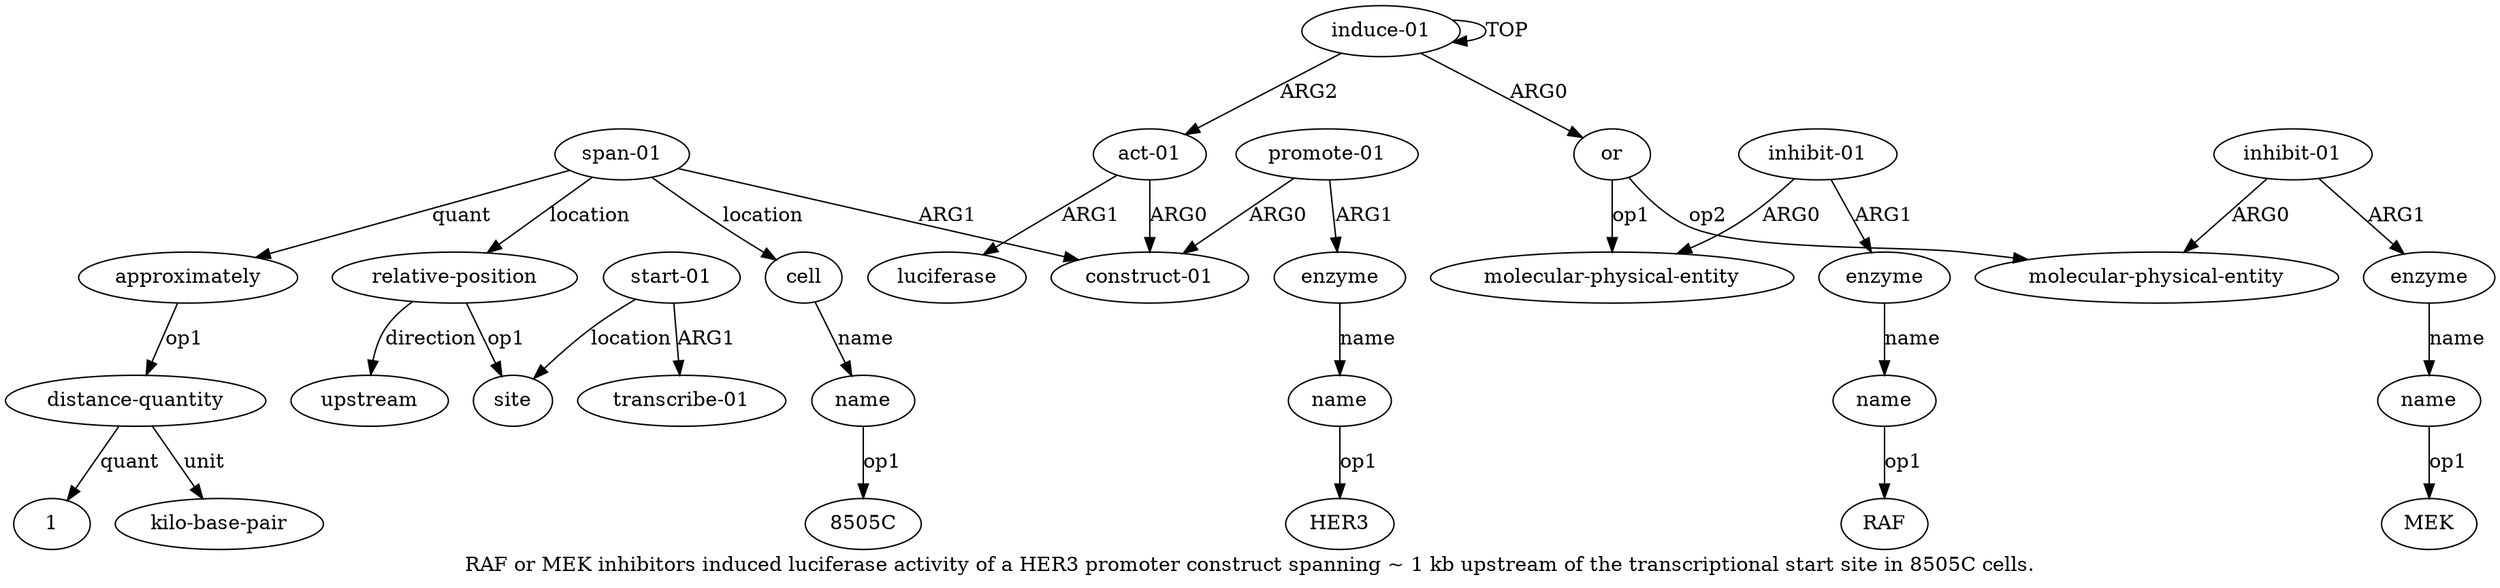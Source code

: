 digraph  {
	graph [label="RAF or MEK inhibitors induced luciferase activity of a HER3 promoter construct spanning ~ 1 kb upstream of the transcriptional start \
site in 8505C cells."];
	node [label="\N"];
	a20	 [color=black,
		gold_ind=20,
		gold_label=upstream,
		label=upstream,
		test_ind=20,
		test_label=upstream];
	a21	 [color=black,
		gold_ind=21,
		gold_label=approximately,
		label=approximately,
		test_ind=21,
		test_label=approximately];
	a22	 [color=black,
		gold_ind=22,
		gold_label="distance-quantity",
		label="distance-quantity",
		test_ind=22,
		test_label="distance-quantity"];
	a21 -> a22 [key=0,
	color=black,
	gold_label=op1,
	label=op1,
	test_label=op1];
a23 [color=black,
	gold_ind=23,
	gold_label="kilo-base-pair",
	label="kilo-base-pair",
	test_ind=23,
	test_label="kilo-base-pair"];
a22 -> a23 [key=0,
color=black,
gold_label=unit,
label=unit,
test_label=unit];
"a22 1" [color=black,
gold_ind=-1,
gold_label=1,
label=1,
test_ind=-1,
test_label=1];
a22 -> "a22 1" [key=0,
color=black,
gold_label=quant,
label=quant,
test_label=quant];
a24 [color=black,
gold_ind=24,
gold_label=cell,
label=cell,
test_ind=24,
test_label=cell];
a25 [color=black,
gold_ind=25,
gold_label=name,
label=name,
test_ind=25,
test_label=name];
a24 -> a25 [key=0,
color=black,
gold_label=name,
label=name,
test_label=name];
"a25 8505C" [color=black,
gold_ind=-1,
gold_label="8505C",
label="8505C",
test_ind=-1,
test_label="8505C"];
a25 -> "a25 8505C" [key=0,
color=black,
gold_label=op1,
label=op1,
test_label=op1];
a26 [color=black,
gold_ind=26,
gold_label=luciferase,
label=luciferase,
test_ind=26,
test_label=luciferase];
"a14 HER3" [color=black,
gold_ind=-1,
gold_label=HER3,
label=HER3,
test_ind=-1,
test_label=HER3];
"a5 RAF" [color=black,
gold_ind=-1,
gold_label=RAF,
label=RAF,
test_ind=-1,
test_label=RAF];
"a9 MEK" [color=black,
gold_ind=-1,
gold_label=MEK,
label=MEK,
test_ind=-1,
test_label=MEK];
a15 [color=black,
gold_ind=15,
gold_label="span-01",
label="span-01",
test_ind=15,
test_label="span-01"];
a15 -> a21 [key=0,
color=black,
gold_label=quant,
label=quant,
test_label=quant];
a15 -> a24 [key=0,
color=black,
gold_label=location,
label=location,
test_label=location];
a16 [color=black,
gold_ind=16,
gold_label="relative-position",
label="relative-position",
test_ind=16,
test_label="relative-position"];
a15 -> a16 [key=0,
color=black,
gold_label=location,
label=location,
test_label=location];
a11 [color=black,
gold_ind=11,
gold_label="construct-01",
label="construct-01",
test_ind=11,
test_label="construct-01"];
a15 -> a11 [key=0,
color=black,
gold_label=ARG1,
label=ARG1,
test_label=ARG1];
a14 [color=black,
gold_ind=14,
gold_label=name,
label=name,
test_ind=14,
test_label=name];
a14 -> "a14 HER3" [key=0,
color=black,
gold_label=op1,
label=op1,
test_label=op1];
a17 [color=black,
gold_ind=17,
gold_label=site,
label=site,
test_ind=17,
test_label=site];
a16 -> a20 [key=0,
color=black,
gold_label=direction,
label=direction,
test_label=direction];
a16 -> a17 [key=0,
color=black,
gold_label=op1,
label=op1,
test_label=op1];
a10 [color=black,
gold_ind=10,
gold_label="act-01",
label="act-01",
test_ind=10,
test_label="act-01"];
a10 -> a26 [key=0,
color=black,
gold_label=ARG1,
label=ARG1,
test_label=ARG1];
a10 -> a11 [key=0,
color=black,
gold_label=ARG0,
label=ARG0,
test_label=ARG0];
a13 [color=black,
gold_ind=13,
gold_label=enzyme,
label=enzyme,
test_ind=13,
test_label=enzyme];
a13 -> a14 [key=0,
color=black,
gold_label=name,
label=name,
test_label=name];
a12 [color=black,
gold_ind=12,
gold_label="promote-01",
label="promote-01",
test_ind=12,
test_label="promote-01"];
a12 -> a11 [key=0,
color=black,
gold_label=ARG0,
label=ARG0,
test_label=ARG0];
a12 -> a13 [key=0,
color=black,
gold_label=ARG1,
label=ARG1,
test_label=ARG1];
a19 [color=black,
gold_ind=19,
gold_label="transcribe-01",
label="transcribe-01",
test_ind=19,
test_label="transcribe-01"];
a18 [color=black,
gold_ind=18,
gold_label="start-01",
label="start-01",
test_ind=18,
test_label="start-01"];
a18 -> a17 [key=0,
color=black,
gold_label=location,
label=location,
test_label=location];
a18 -> a19 [key=0,
color=black,
gold_label=ARG1,
label=ARG1,
test_label=ARG1];
a1 [color=black,
gold_ind=1,
gold_label=or,
label=or,
test_ind=1,
test_label=or];
a2 [color=black,
gold_ind=2,
gold_label="molecular-physical-entity",
label="molecular-physical-entity",
test_ind=2,
test_label="molecular-physical-entity"];
a1 -> a2 [key=0,
color=black,
gold_label=op1,
label=op1,
test_label=op1];
a6 [color=black,
gold_ind=6,
gold_label="molecular-physical-entity",
label="molecular-physical-entity",
test_ind=6,
test_label="molecular-physical-entity"];
a1 -> a6 [key=0,
color=black,
gold_label=op2,
label=op2,
test_label=op2];
a0 [color=black,
gold_ind=0,
gold_label="induce-01",
label="induce-01",
test_ind=0,
test_label="induce-01"];
a0 -> a10 [key=0,
color=black,
gold_label=ARG2,
label=ARG2,
test_label=ARG2];
a0 -> a1 [key=0,
color=black,
gold_label=ARG0,
label=ARG0,
test_label=ARG0];
a0 -> a0 [key=0,
color=black,
gold_label=TOP,
label=TOP,
test_label=TOP];
a3 [color=black,
gold_ind=3,
gold_label="inhibit-01",
label="inhibit-01",
test_ind=3,
test_label="inhibit-01"];
a3 -> a2 [key=0,
color=black,
gold_label=ARG0,
label=ARG0,
test_label=ARG0];
a4 [color=black,
gold_ind=4,
gold_label=enzyme,
label=enzyme,
test_ind=4,
test_label=enzyme];
a3 -> a4 [key=0,
color=black,
gold_label=ARG1,
label=ARG1,
test_label=ARG1];
a5 [color=black,
gold_ind=5,
gold_label=name,
label=name,
test_ind=5,
test_label=name];
a5 -> "a5 RAF" [key=0,
color=black,
gold_label=op1,
label=op1,
test_label=op1];
a4 -> a5 [key=0,
color=black,
gold_label=name,
label=name,
test_label=name];
a7 [color=black,
gold_ind=7,
gold_label="inhibit-01",
label="inhibit-01",
test_ind=7,
test_label="inhibit-01"];
a7 -> a6 [key=0,
color=black,
gold_label=ARG0,
label=ARG0,
test_label=ARG0];
a8 [color=black,
gold_ind=8,
gold_label=enzyme,
label=enzyme,
test_ind=8,
test_label=enzyme];
a7 -> a8 [key=0,
color=black,
gold_label=ARG1,
label=ARG1,
test_label=ARG1];
a9 [color=black,
gold_ind=9,
gold_label=name,
label=name,
test_ind=9,
test_label=name];
a9 -> "a9 MEK" [key=0,
color=black,
gold_label=op1,
label=op1,
test_label=op1];
a8 -> a9 [key=0,
color=black,
gold_label=name,
label=name,
test_label=name];
}
